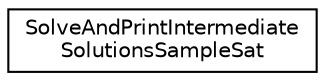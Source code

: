 digraph "Graphical Class Hierarchy"
{
 // LATEX_PDF_SIZE
  edge [fontname="Helvetica",fontsize="10",labelfontname="Helvetica",labelfontsize="10"];
  node [fontname="Helvetica",fontsize="10",shape=record];
  rankdir="LR";
  Node0 [label="SolveAndPrintIntermediate\lSolutionsSampleSat",height=0.2,width=0.4,color="black", fillcolor="white", style="filled",URL="$classSolveAndPrintIntermediateSolutionsSampleSat.html",tooltip=" "];
}
